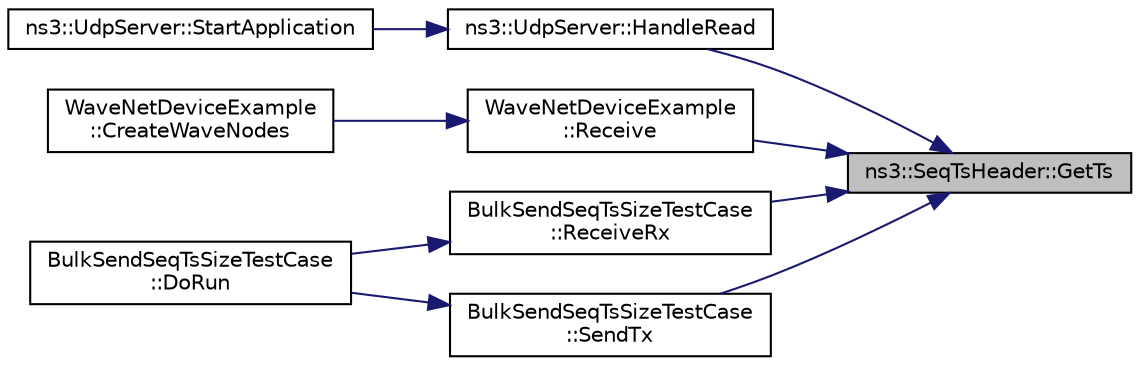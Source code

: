 digraph "ns3::SeqTsHeader::GetTs"
{
 // LATEX_PDF_SIZE
  edge [fontname="Helvetica",fontsize="10",labelfontname="Helvetica",labelfontsize="10"];
  node [fontname="Helvetica",fontsize="10",shape=record];
  rankdir="RL";
  Node1 [label="ns3::SeqTsHeader::GetTs",height=0.2,width=0.4,color="black", fillcolor="grey75", style="filled", fontcolor="black",tooltip=" "];
  Node1 -> Node2 [dir="back",color="midnightblue",fontsize="10",style="solid",fontname="Helvetica"];
  Node2 [label="ns3::UdpServer::HandleRead",height=0.2,width=0.4,color="black", fillcolor="white", style="filled",URL="$classns3_1_1_udp_server.html#a65a01672657a4a49f65cd3c3bb1ee420",tooltip="Handle a packet reception."];
  Node2 -> Node3 [dir="back",color="midnightblue",fontsize="10",style="solid",fontname="Helvetica"];
  Node3 [label="ns3::UdpServer::StartApplication",height=0.2,width=0.4,color="black", fillcolor="white", style="filled",URL="$classns3_1_1_udp_server.html#a784bd9b3274fc411c042b3502dacb3fa",tooltip="Application specific startup code."];
  Node1 -> Node4 [dir="back",color="midnightblue",fontsize="10",style="solid",fontname="Helvetica"];
  Node4 [label="WaveNetDeviceExample\l::Receive",height=0.2,width=0.4,color="black", fillcolor="white", style="filled",URL="$class_wave_net_device_example.html#a2c05ff92e57bc7f5fe4e4417e8e7afe5",tooltip="Receive function."];
  Node4 -> Node5 [dir="back",color="midnightblue",fontsize="10",style="solid",fontname="Helvetica"];
  Node5 [label="WaveNetDeviceExample\l::CreateWaveNodes",height=0.2,width=0.4,color="black", fillcolor="white", style="filled",URL="$class_wave_net_device_example.html#a825285810121c865230f6fafe6428081",tooltip="Create WAVE nodes function."];
  Node1 -> Node6 [dir="back",color="midnightblue",fontsize="10",style="solid",fontname="Helvetica"];
  Node6 [label="BulkSendSeqTsSizeTestCase\l::ReceiveRx",height=0.2,width=0.4,color="black", fillcolor="white", style="filled",URL="$class_bulk_send_seq_ts_size_test_case.html#a4a29020e94ab09d186d045e93fa783db",tooltip=" "];
  Node6 -> Node7 [dir="back",color="midnightblue",fontsize="10",style="solid",fontname="Helvetica"];
  Node7 [label="BulkSendSeqTsSizeTestCase\l::DoRun",height=0.2,width=0.4,color="black", fillcolor="white", style="filled",URL="$class_bulk_send_seq_ts_size_test_case.html#a0c5146191974b6aa6d7b94f5dfd4d749",tooltip="Implementation to actually run this TestCase."];
  Node1 -> Node8 [dir="back",color="midnightblue",fontsize="10",style="solid",fontname="Helvetica"];
  Node8 [label="BulkSendSeqTsSizeTestCase\l::SendTx",height=0.2,width=0.4,color="black", fillcolor="white", style="filled",URL="$class_bulk_send_seq_ts_size_test_case.html#ae8d5eac563705e61c3eb80fa9c4b7fc0",tooltip=" "];
  Node8 -> Node7 [dir="back",color="midnightblue",fontsize="10",style="solid",fontname="Helvetica"];
}
